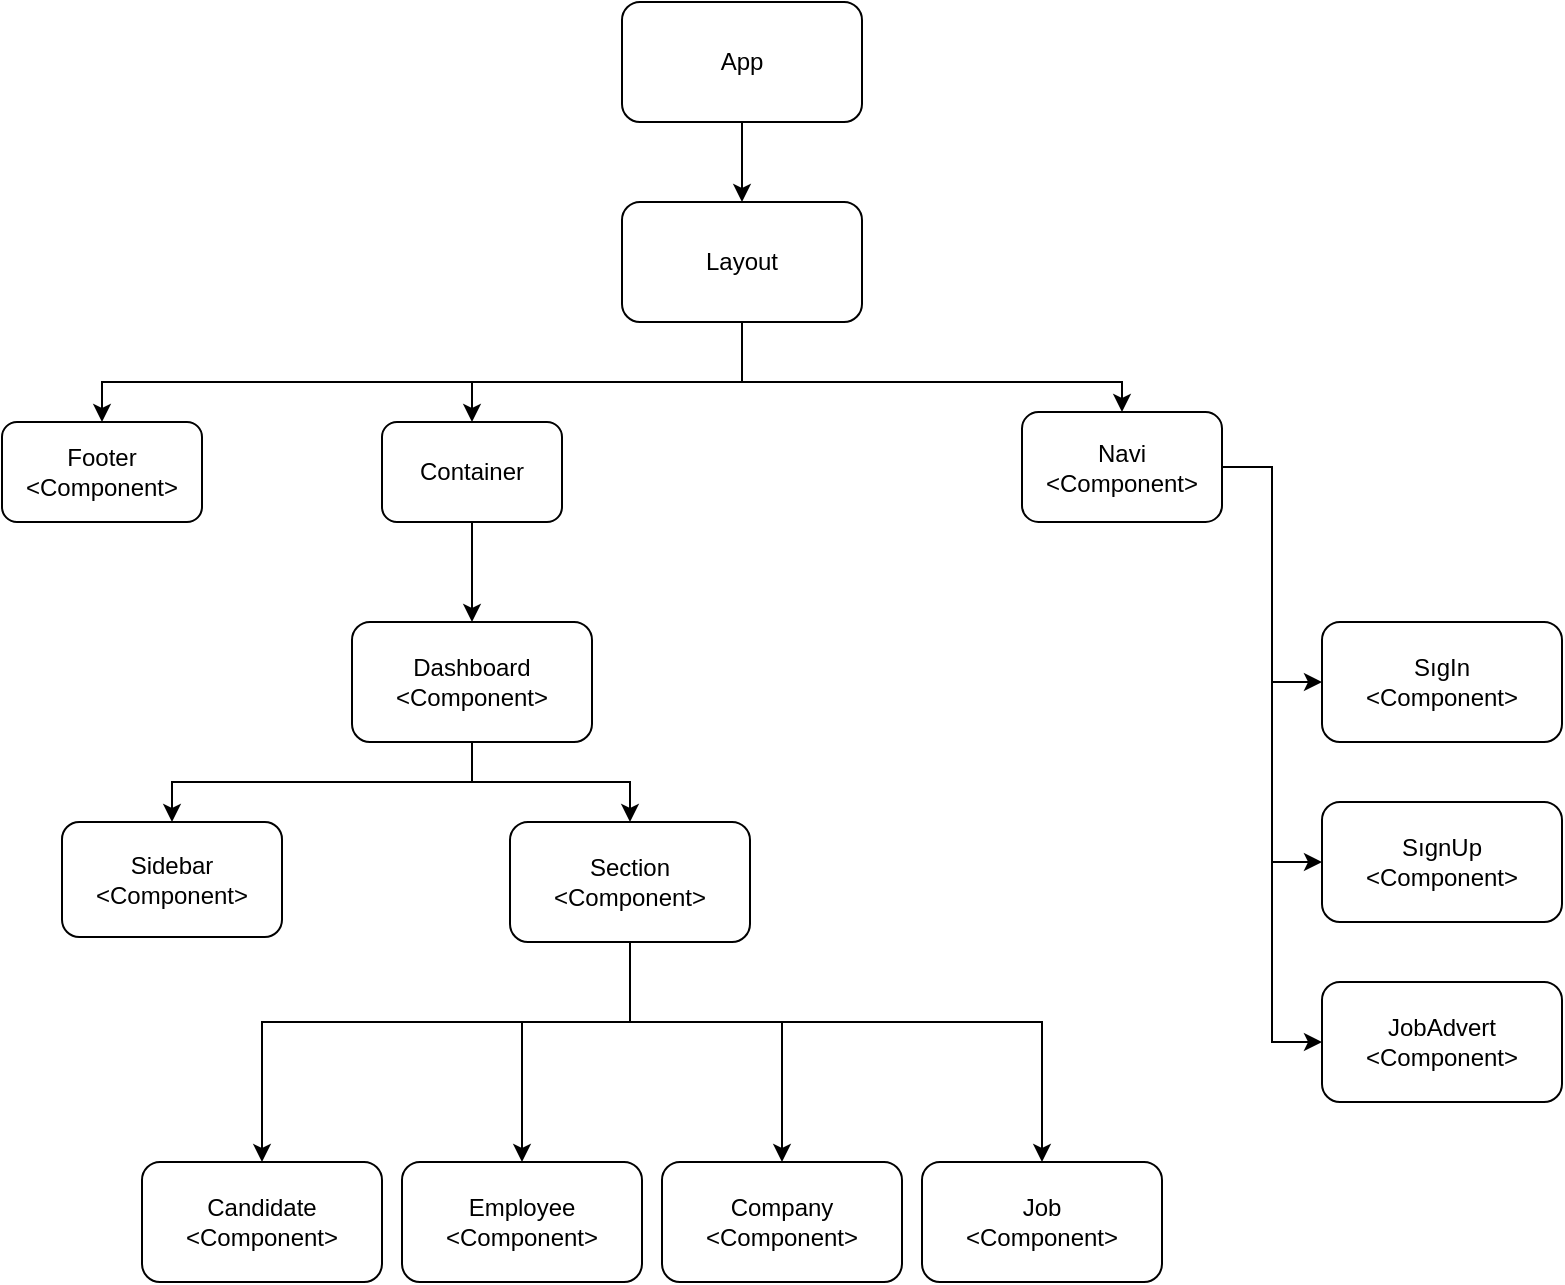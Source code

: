 <mxfile version="14.7.6" type="github">
  <diagram id="VT28JeEWsvhcX08VA3G0" name="Page-1">
    <mxGraphModel dx="1221" dy="575" grid="1" gridSize="10" guides="1" tooltips="1" connect="1" arrows="1" fold="1" page="1" pageScale="1" pageWidth="827" pageHeight="1169" math="0" shadow="0">
      <root>
        <mxCell id="0" />
        <mxCell id="1" parent="0" />
        <mxCell id="UN70dyawH_DquIYdpCMh-5" style="edgeStyle=orthogonalEdgeStyle;rounded=0;orthogonalLoop=1;jettySize=auto;html=1;exitX=0.5;exitY=1;exitDx=0;exitDy=0;entryX=0.5;entryY=0;entryDx=0;entryDy=0;" parent="1" source="UN70dyawH_DquIYdpCMh-1" target="UN70dyawH_DquIYdpCMh-4" edge="1">
          <mxGeometry relative="1" as="geometry" />
        </mxCell>
        <mxCell id="UN70dyawH_DquIYdpCMh-1" value="App" style="rounded=1;whiteSpace=wrap;html=1;" parent="1" vertex="1">
          <mxGeometry x="350" y="20" width="120" height="60" as="geometry" />
        </mxCell>
        <mxCell id="UN70dyawH_DquIYdpCMh-7" style="edgeStyle=orthogonalEdgeStyle;rounded=0;orthogonalLoop=1;jettySize=auto;html=1;exitX=0.5;exitY=1;exitDx=0;exitDy=0;entryX=0.5;entryY=0;entryDx=0;entryDy=0;" parent="1" source="UN70dyawH_DquIYdpCMh-4" target="UN70dyawH_DquIYdpCMh-6" edge="1">
          <mxGeometry relative="1" as="geometry">
            <Array as="points">
              <mxPoint x="410" y="210" />
              <mxPoint x="275" y="210" />
            </Array>
          </mxGeometry>
        </mxCell>
        <mxCell id="UN70dyawH_DquIYdpCMh-9" style="edgeStyle=orthogonalEdgeStyle;rounded=0;orthogonalLoop=1;jettySize=auto;html=1;exitX=0.5;exitY=1;exitDx=0;exitDy=0;" parent="1" source="UN70dyawH_DquIYdpCMh-4" target="UN70dyawH_DquIYdpCMh-8" edge="1">
          <mxGeometry relative="1" as="geometry">
            <Array as="points">
              <mxPoint x="410" y="210" />
              <mxPoint x="600" y="210" />
            </Array>
          </mxGeometry>
        </mxCell>
        <mxCell id="UN70dyawH_DquIYdpCMh-33" style="edgeStyle=orthogonalEdgeStyle;rounded=0;orthogonalLoop=1;jettySize=auto;html=1;entryX=0.5;entryY=0;entryDx=0;entryDy=0;" parent="1" source="UN70dyawH_DquIYdpCMh-4" target="UN70dyawH_DquIYdpCMh-32" edge="1">
          <mxGeometry relative="1" as="geometry">
            <Array as="points">
              <mxPoint x="410" y="210" />
              <mxPoint x="90" y="210" />
            </Array>
          </mxGeometry>
        </mxCell>
        <mxCell id="UN70dyawH_DquIYdpCMh-4" value="Layout" style="rounded=1;whiteSpace=wrap;html=1;" parent="1" vertex="1">
          <mxGeometry x="350" y="120" width="120" height="60" as="geometry" />
        </mxCell>
        <mxCell id="UN70dyawH_DquIYdpCMh-11" style="edgeStyle=orthogonalEdgeStyle;rounded=0;orthogonalLoop=1;jettySize=auto;html=1;exitX=0.5;exitY=1;exitDx=0;exitDy=0;entryX=0.5;entryY=0;entryDx=0;entryDy=0;" parent="1" source="UN70dyawH_DquIYdpCMh-6" target="UN70dyawH_DquIYdpCMh-10" edge="1">
          <mxGeometry relative="1" as="geometry" />
        </mxCell>
        <mxCell id="UN70dyawH_DquIYdpCMh-6" value="Container" style="rounded=1;whiteSpace=wrap;html=1;" parent="1" vertex="1">
          <mxGeometry x="230" y="230" width="90" height="50" as="geometry" />
        </mxCell>
        <mxCell id="UN70dyawH_DquIYdpCMh-20" style="edgeStyle=orthogonalEdgeStyle;rounded=0;orthogonalLoop=1;jettySize=auto;html=1;entryX=0;entryY=0.5;entryDx=0;entryDy=0;" parent="1" source="UN70dyawH_DquIYdpCMh-8" target="UN70dyawH_DquIYdpCMh-17" edge="1">
          <mxGeometry relative="1" as="geometry" />
        </mxCell>
        <mxCell id="UN70dyawH_DquIYdpCMh-21" style="edgeStyle=orthogonalEdgeStyle;rounded=0;orthogonalLoop=1;jettySize=auto;html=1;entryX=0;entryY=0.5;entryDx=0;entryDy=0;" parent="1" source="UN70dyawH_DquIYdpCMh-8" target="UN70dyawH_DquIYdpCMh-18" edge="1">
          <mxGeometry relative="1" as="geometry" />
        </mxCell>
        <mxCell id="UN70dyawH_DquIYdpCMh-23" style="edgeStyle=orthogonalEdgeStyle;rounded=0;orthogonalLoop=1;jettySize=auto;html=1;entryX=0;entryY=0.5;entryDx=0;entryDy=0;" parent="1" source="UN70dyawH_DquIYdpCMh-8" target="UN70dyawH_DquIYdpCMh-19" edge="1">
          <mxGeometry relative="1" as="geometry" />
        </mxCell>
        <mxCell id="UN70dyawH_DquIYdpCMh-8" value="Navi&lt;br&gt;&amp;lt;Component&amp;gt;" style="rounded=1;whiteSpace=wrap;html=1;" parent="1" vertex="1">
          <mxGeometry x="550" y="225" width="100" height="55" as="geometry" />
        </mxCell>
        <mxCell id="UN70dyawH_DquIYdpCMh-14" style="edgeStyle=orthogonalEdgeStyle;rounded=0;orthogonalLoop=1;jettySize=auto;html=1;exitX=0.5;exitY=1;exitDx=0;exitDy=0;entryX=0.5;entryY=0;entryDx=0;entryDy=0;" parent="1" source="UN70dyawH_DquIYdpCMh-10" target="UN70dyawH_DquIYdpCMh-12" edge="1">
          <mxGeometry relative="1" as="geometry" />
        </mxCell>
        <mxCell id="UN70dyawH_DquIYdpCMh-16" style="edgeStyle=orthogonalEdgeStyle;rounded=0;orthogonalLoop=1;jettySize=auto;html=1;exitX=0.5;exitY=1;exitDx=0;exitDy=0;entryX=0.5;entryY=0;entryDx=0;entryDy=0;" parent="1" source="UN70dyawH_DquIYdpCMh-10" target="UN70dyawH_DquIYdpCMh-15" edge="1">
          <mxGeometry relative="1" as="geometry" />
        </mxCell>
        <mxCell id="UN70dyawH_DquIYdpCMh-10" value="Dashboard&lt;br&gt;&amp;lt;Component&amp;gt;" style="rounded=1;whiteSpace=wrap;html=1;" parent="1" vertex="1">
          <mxGeometry x="215" y="330" width="120" height="60" as="geometry" />
        </mxCell>
        <mxCell id="UN70dyawH_DquIYdpCMh-12" value="Sidebar&lt;br&gt;&amp;lt;Component&amp;gt;" style="rounded=1;whiteSpace=wrap;html=1;" parent="1" vertex="1">
          <mxGeometry x="70" y="430" width="110" height="57.5" as="geometry" />
        </mxCell>
        <mxCell id="UN70dyawH_DquIYdpCMh-28" style="edgeStyle=orthogonalEdgeStyle;rounded=0;orthogonalLoop=1;jettySize=auto;html=1;" parent="1" source="UN70dyawH_DquIYdpCMh-15" target="UN70dyawH_DquIYdpCMh-24" edge="1">
          <mxGeometry relative="1" as="geometry">
            <Array as="points">
              <mxPoint x="354" y="530" />
              <mxPoint x="170" y="530" />
            </Array>
          </mxGeometry>
        </mxCell>
        <mxCell id="UN70dyawH_DquIYdpCMh-29" style="edgeStyle=orthogonalEdgeStyle;rounded=0;orthogonalLoop=1;jettySize=auto;html=1;" parent="1" source="UN70dyawH_DquIYdpCMh-15" target="UN70dyawH_DquIYdpCMh-25" edge="1">
          <mxGeometry relative="1" as="geometry">
            <Array as="points">
              <mxPoint x="354" y="530" />
              <mxPoint x="300" y="530" />
            </Array>
          </mxGeometry>
        </mxCell>
        <mxCell id="UN70dyawH_DquIYdpCMh-30" style="edgeStyle=orthogonalEdgeStyle;rounded=0;orthogonalLoop=1;jettySize=auto;html=1;entryX=0.5;entryY=0;entryDx=0;entryDy=0;" parent="1" source="UN70dyawH_DquIYdpCMh-15" target="UN70dyawH_DquIYdpCMh-26" edge="1">
          <mxGeometry relative="1" as="geometry">
            <Array as="points">
              <mxPoint x="354" y="530" />
              <mxPoint x="430" y="530" />
            </Array>
          </mxGeometry>
        </mxCell>
        <mxCell id="UN70dyawH_DquIYdpCMh-31" style="edgeStyle=orthogonalEdgeStyle;rounded=0;orthogonalLoop=1;jettySize=auto;html=1;entryX=0.5;entryY=0;entryDx=0;entryDy=0;" parent="1" source="UN70dyawH_DquIYdpCMh-15" target="UN70dyawH_DquIYdpCMh-27" edge="1">
          <mxGeometry relative="1" as="geometry">
            <Array as="points">
              <mxPoint x="354" y="530" />
              <mxPoint x="560" y="530" />
            </Array>
          </mxGeometry>
        </mxCell>
        <mxCell id="UN70dyawH_DquIYdpCMh-15" value="Section&lt;br&gt;&amp;lt;Component&amp;gt;" style="rounded=1;whiteSpace=wrap;html=1;" parent="1" vertex="1">
          <mxGeometry x="294" y="430" width="120" height="60" as="geometry" />
        </mxCell>
        <mxCell id="UN70dyawH_DquIYdpCMh-17" value="SıgIn&lt;br&gt;&amp;lt;Component&amp;gt;" style="rounded=1;whiteSpace=wrap;html=1;" parent="1" vertex="1">
          <mxGeometry x="700" y="330" width="120" height="60" as="geometry" />
        </mxCell>
        <mxCell id="UN70dyawH_DquIYdpCMh-18" value="SıgnUp&lt;br&gt;&amp;lt;Component&amp;gt;" style="rounded=1;whiteSpace=wrap;html=1;" parent="1" vertex="1">
          <mxGeometry x="700" y="420" width="120" height="60" as="geometry" />
        </mxCell>
        <mxCell id="UN70dyawH_DquIYdpCMh-19" value="JobAdvert&lt;br&gt;&amp;lt;Component&amp;gt;" style="rounded=1;whiteSpace=wrap;html=1;" parent="1" vertex="1">
          <mxGeometry x="700" y="510" width="120" height="60" as="geometry" />
        </mxCell>
        <mxCell id="UN70dyawH_DquIYdpCMh-24" value="Candidate&lt;br&gt;&amp;lt;Component&amp;gt;" style="rounded=1;whiteSpace=wrap;html=1;" parent="1" vertex="1">
          <mxGeometry x="110" y="600" width="120" height="60" as="geometry" />
        </mxCell>
        <mxCell id="UN70dyawH_DquIYdpCMh-25" value="Employee&lt;br&gt;&amp;lt;Component&amp;gt;" style="rounded=1;whiteSpace=wrap;html=1;" parent="1" vertex="1">
          <mxGeometry x="240" y="600" width="120" height="60" as="geometry" />
        </mxCell>
        <mxCell id="UN70dyawH_DquIYdpCMh-26" value="Company&lt;br&gt;&amp;lt;Component&amp;gt;" style="rounded=1;whiteSpace=wrap;html=1;" parent="1" vertex="1">
          <mxGeometry x="370" y="600" width="120" height="60" as="geometry" />
        </mxCell>
        <mxCell id="UN70dyawH_DquIYdpCMh-27" value="Job&lt;br&gt;&amp;lt;Component&amp;gt;" style="rounded=1;whiteSpace=wrap;html=1;" parent="1" vertex="1">
          <mxGeometry x="500" y="600" width="120" height="60" as="geometry" />
        </mxCell>
        <mxCell id="UN70dyawH_DquIYdpCMh-32" value="Footer&lt;br&gt;&amp;lt;Component&amp;gt;" style="rounded=1;whiteSpace=wrap;html=1;" parent="1" vertex="1">
          <mxGeometry x="40" y="230" width="100" height="50" as="geometry" />
        </mxCell>
      </root>
    </mxGraphModel>
  </diagram>
</mxfile>
